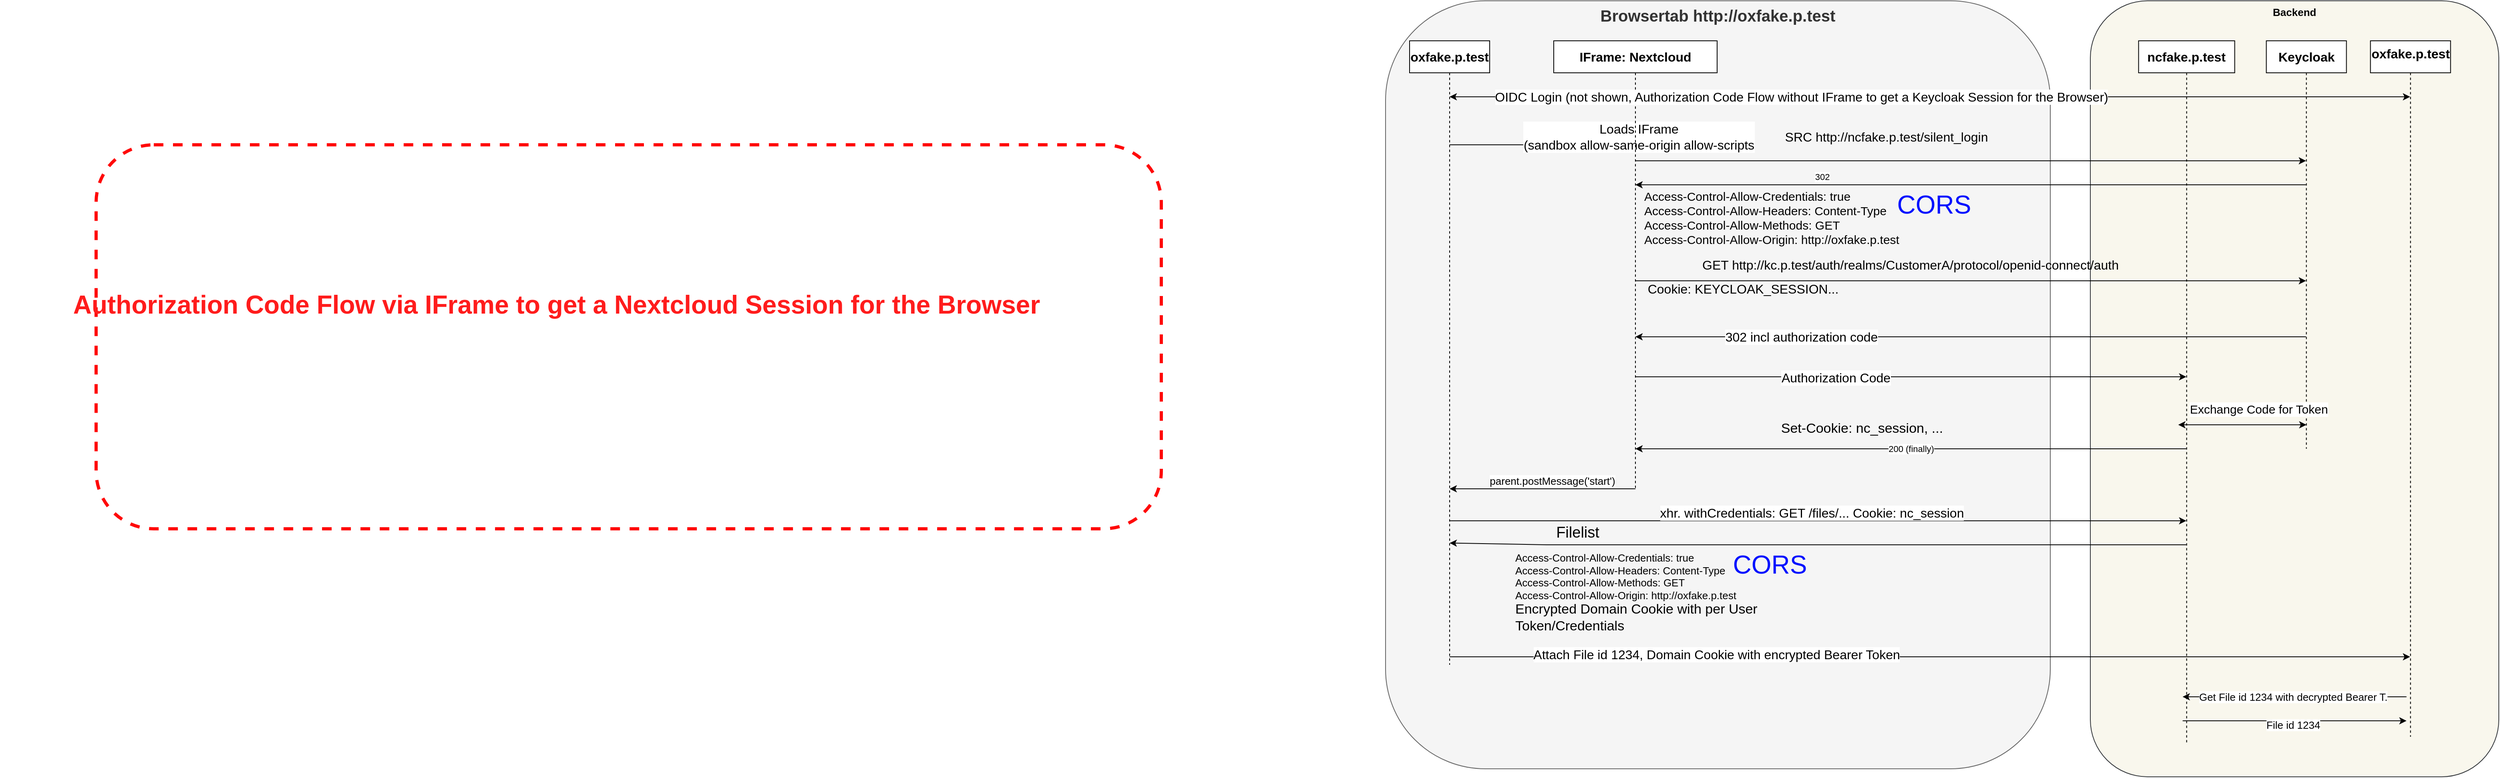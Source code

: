 <mxfile version="20.0.1" type="device"><diagram id="23iRSUPoRavnBvh4doch" name="Page-1"><mxGraphModel dx="6527" dy="2223" grid="1" gridSize="10" guides="1" tooltips="1" connect="1" arrows="1" fold="1" page="1" pageScale="1" pageWidth="827" pageHeight="1169" math="0" shadow="0"><root><mxCell id="0"/><mxCell id="1" parent="0"/><mxCell id="41" value="&lt;b style=&quot;font-size: 13px;&quot;&gt;&lt;font style=&quot;font-size: 13px;&quot;&gt;Backend&lt;/font&gt;&lt;/b&gt;" style="rounded=1;whiteSpace=wrap;html=1;fontSize=13;align=center;verticalAlign=top;fillColor=#f9f7ed;strokeColor=#36393d;arcSize=14;" parent="1" vertex="1"><mxGeometry x="880" y="70" width="510" height="970" as="geometry"/></mxCell><mxCell id="40" value="&lt;font size=&quot;1&quot;&gt;&lt;b style=&quot;font-size: 20px&quot;&gt;Browsertab http://oxfake.p.test&lt;/b&gt;&lt;/font&gt;" style="rounded=1;whiteSpace=wrap;html=1;align=center;fillColor=#f5f5f5;fontColor=#333333;strokeColor=#666666;verticalAlign=top;" parent="1" vertex="1"><mxGeometry y="70" width="830" height="960" as="geometry"/></mxCell><mxCell id="28" style="edgeStyle=none;rounded=0;orthogonalLoop=1;jettySize=auto;html=1;" parent="1" edge="1"><mxGeometry relative="1" as="geometry"><mxPoint x="80" y="250" as="sourcePoint"/><mxPoint x="312" y="250" as="targetPoint"/><Array as="points"><mxPoint x="250.5" y="250"/></Array></mxGeometry></mxCell><mxCell id="29" value="Loads IFrame&lt;br style=&quot;font-size: 16px;&quot;&gt;(sandbox allow-same-origin allow-scripts" style="edgeLabel;html=1;align=center;verticalAlign=middle;resizable=0;points=[];fontSize=16;" parent="28" vertex="1" connectable="0"><mxGeometry x="-0.041" y="-4" relative="1" as="geometry"><mxPoint x="125" y="-14" as="offset"/></mxGeometry></mxCell><mxCell id="47" style="edgeStyle=none;rounded=0;orthogonalLoop=1;jettySize=auto;html=1;fontSize=13;" parent="1" source="2" target="42" edge="1"><mxGeometry relative="1" as="geometry"><Array as="points"><mxPoint x="730" y="890"/></Array></mxGeometry></mxCell><mxCell id="48" value="&lt;font style=&quot;font-size: 16px&quot;&gt;Attach File id 1234, Domain Cookie with encrypted Bearer Token&lt;/font&gt;" style="edgeLabel;html=1;align=center;verticalAlign=middle;resizable=0;points=[];fontSize=13;" parent="47" vertex="1" connectable="0"><mxGeometry x="-0.446" y="3" relative="1" as="geometry"><mxPoint x="1" as="offset"/></mxGeometry></mxCell><mxCell id="2" value="oxfake.p.test" style="shape=umlLifeline;perimeter=lifelinePerimeter;whiteSpace=wrap;html=1;container=1;collapsible=0;recursiveResize=0;outlineConnect=0;fontSize=16;fontStyle=1" parent="1" vertex="1"><mxGeometry x="30" y="120" width="100" height="780" as="geometry"/></mxCell><mxCell id="10" style="edgeStyle=none;rounded=0;orthogonalLoop=1;jettySize=auto;html=1;fontSize=21;" parent="1" target="6" edge="1"><mxGeometry relative="1" as="geometry"><Array as="points"><mxPoint x="460.5" y="270"/></Array><mxPoint x="312" y="270" as="sourcePoint"/><mxPoint x="600" y="270" as="targetPoint"/></mxGeometry></mxCell><mxCell id="31" value="parent.postMessage('start')" style="edgeStyle=none;rounded=0;orthogonalLoop=1;jettySize=auto;html=1;fontSize=13;" parent="1" edge="1"><mxGeometry x="-0.104" y="-10" relative="1" as="geometry"><mxPoint x="312" y="680" as="sourcePoint"/><mxPoint x="80" y="680" as="targetPoint"/><Array as="points"><mxPoint x="160.5" y="680"/></Array><mxPoint as="offset"/></mxGeometry></mxCell><mxCell id="3" value="IFrame: Nextcloud" style="shape=umlLifeline;perimeter=lifelinePerimeter;whiteSpace=wrap;html=1;container=1;collapsible=0;recursiveResize=0;outlineConnect=0;fontSize=16;fontStyle=1" parent="1" vertex="1"><mxGeometry x="210" y="120" width="204" height="560" as="geometry"/></mxCell><mxCell id="11" style="edgeStyle=none;rounded=0;orthogonalLoop=1;jettySize=auto;html=1;fontSize=21;" parent="1" source="6" edge="1"><mxGeometry relative="1" as="geometry"><mxPoint x="600" y="300" as="sourcePoint"/><mxPoint x="312" y="300" as="targetPoint"/><Array as="points"><mxPoint x="430.5" y="300"/></Array></mxGeometry></mxCell><mxCell id="15" value="302" style="edgeLabel;html=1;align=center;verticalAlign=middle;resizable=0;points=[];" parent="11" vertex="1" connectable="0"><mxGeometry x="0.444" y="-4" relative="1" as="geometry"><mxPoint y="-6" as="offset"/></mxGeometry></mxCell><mxCell id="35" style="edgeStyle=none;rounded=0;orthogonalLoop=1;jettySize=auto;html=1;" parent="1" source="5" edge="1"><mxGeometry relative="1" as="geometry"><mxPoint x="600.33" y="750" as="sourcePoint"/><mxPoint x="80" y="747.772" as="targetPoint"/><Array as="points"><mxPoint x="410.83" y="750"/><mxPoint x="200.83" y="750"/></Array></mxGeometry></mxCell><mxCell id="5" value="ncfake.p.test" style="shape=umlLifeline;perimeter=lifelinePerimeter;whiteSpace=wrap;html=1;container=1;collapsible=0;recursiveResize=0;outlineConnect=0;size=40;fontSize=16;fontStyle=1" parent="1" vertex="1"><mxGeometry x="940.25" y="120" width="120" height="880" as="geometry"/></mxCell><mxCell id="20" style="edgeStyle=none;rounded=0;orthogonalLoop=1;jettySize=auto;html=1;" parent="1" target="6" edge="1"><mxGeometry relative="1" as="geometry"><mxPoint x="312" y="420" as="sourcePoint"/><mxPoint x="760" y="420" as="targetPoint"/><Array as="points"><mxPoint x="320.5" y="420"/></Array></mxGeometry></mxCell><mxCell id="6" value="Keycloak" style="shape=umlLifeline;perimeter=lifelinePerimeter;whiteSpace=wrap;html=1;container=1;collapsible=0;recursiveResize=0;outlineConnect=0;fontSize=16;fontStyle=1" parent="1" vertex="1"><mxGeometry x="1099.75" y="120" width="100" height="510" as="geometry"/></mxCell><mxCell id="12" value="&lt;div style=&quot;font-size: 15px&quot;&gt;&lt;font style=&quot;font-size: 15px&quot;&gt;Access-Control-Allow-Credentials: true&lt;/font&gt;&lt;/div&gt;&lt;div style=&quot;font-size: 15px&quot;&gt;&lt;font style=&quot;font-size: 15px&quot;&gt;Access-Control-Allow-Headers: Content-Type&lt;/font&gt;&lt;/div&gt;&lt;div style=&quot;font-size: 15px&quot;&gt;&lt;font style=&quot;font-size: 15px&quot;&gt;Access-Control-Allow-Methods: GET&lt;/font&gt;&lt;/div&gt;&lt;div style=&quot;font-size: 15px&quot;&gt;&lt;font style=&quot;font-size: 15px&quot;&gt;Access-Control-Allow-Origin: http://oxfake.p.test&lt;/font&gt;&lt;/div&gt;&lt;div style=&quot;font-size: 15px&quot;&gt;&lt;br&gt;&lt;/div&gt;" style="text;html=1;strokeColor=none;fillColor=none;align=left;verticalAlign=middle;whiteSpace=wrap;rounded=0;fontSize=16;" parent="1" vertex="1"><mxGeometry x="320.5" y="330" width="350" height="40" as="geometry"/></mxCell><mxCell id="13" value="SRC http://ncfake.p.test/silent_login" style="text;html=1;align=center;verticalAlign=middle;resizable=0;points=[];autosize=1;strokeColor=none;fillColor=none;fontSize=16;" parent="1" vertex="1"><mxGeometry x="490.0" y="230" width="270" height="20" as="geometry"/></mxCell><mxCell id="16" value="" style="endArrow=classic;html=1;rounded=0;" parent="1" source="6" edge="1"><mxGeometry width="50" height="50" relative="1" as="geometry"><mxPoint x="760" y="490" as="sourcePoint"/><mxPoint x="312" y="490" as="targetPoint"/><Array as="points"><mxPoint x="540.5" y="490"/><mxPoint x="330.5" y="490"/></Array></mxGeometry></mxCell><mxCell id="21" value="302 incl authorization code" style="edgeLabel;html=1;align=center;verticalAlign=middle;resizable=0;points=[];fontSize=16;" parent="16" vertex="1" connectable="0"><mxGeometry x="0.622" y="-3" relative="1" as="geometry"><mxPoint x="48" y="3" as="offset"/></mxGeometry></mxCell><mxCell id="18" value="Cookie: KEYCLOAK_SESSION..." style="text;html=1;align=center;verticalAlign=middle;resizable=0;points=[];autosize=1;strokeColor=none;fillColor=none;fontSize=16;" parent="1" vertex="1"><mxGeometry x="315.5" y="420" width="260" height="20" as="geometry"/></mxCell><mxCell id="22" value="" style="endArrow=classic;html=1;rounded=0;" parent="1" target="5" edge="1"><mxGeometry width="50" height="50" relative="1" as="geometry"><mxPoint x="312" y="540" as="sourcePoint"/><mxPoint x="600" y="540" as="targetPoint"/><Array as="points"><mxPoint x="530.5" y="540"/></Array></mxGeometry></mxCell><mxCell id="23" value="Authorization Code" style="edgeLabel;html=1;align=center;verticalAlign=middle;resizable=0;points=[];fontSize=16;" parent="22" vertex="1" connectable="0"><mxGeometry x="-0.278" y="-1" relative="1" as="geometry"><mxPoint x="1" as="offset"/></mxGeometry></mxCell><mxCell id="25" value="&lt;font style=&quot;font-size: 15px&quot;&gt;Exchange Code for Token&lt;/font&gt;" style="endArrow=classic;startArrow=classic;html=1;rounded=0;" parent="1" edge="1"><mxGeometry x="0.253" y="20" width="50" height="50" relative="1" as="geometry"><mxPoint x="989.75" y="600" as="sourcePoint"/><mxPoint x="1149.75" y="600" as="targetPoint"/><Array as="points"><mxPoint x="1030.25" y="600"/><mxPoint x="1100" y="600"/></Array><mxPoint as="offset"/></mxGeometry></mxCell><mxCell id="27" value="200 (finally)" style="edgeStyle=none;rounded=0;orthogonalLoop=1;jettySize=auto;html=1;" parent="1" source="5" edge="1"><mxGeometry relative="1" as="geometry"><mxPoint x="600" y="630" as="sourcePoint"/><mxPoint x="312" y="630" as="targetPoint"/><Array as="points"><mxPoint x="350.5" y="630"/></Array></mxGeometry></mxCell><mxCell id="30" value="&lt;font style=&quot;font-size: 17px&quot;&gt;Set-Cookie: nc_session, ...&lt;br&gt;&lt;br&gt;&lt;/font&gt;" style="text;html=1;strokeColor=none;fillColor=none;align=center;verticalAlign=middle;whiteSpace=wrap;rounded=0;fontSize=13;" parent="1" vertex="1"><mxGeometry x="360" y="600" width="470" height="30" as="geometry"/></mxCell><mxCell id="33" value="" style="endArrow=classic;html=1;rounded=0;" parent="1" target="5" edge="1"><mxGeometry width="50" height="50" relative="1" as="geometry"><mxPoint x="80.497" y="720" as="sourcePoint"/><mxPoint x="600.83" y="720" as="targetPoint"/></mxGeometry></mxCell><mxCell id="34" value="&lt;font style=&quot;font-size: 16px;&quot;&gt;xhr. withCredentials: GET /files/... Cookie: nc_session&lt;/font&gt;" style="edgeLabel;html=1;align=center;verticalAlign=middle;resizable=0;points=[];fontSize=16;" parent="33" vertex="1" connectable="0"><mxGeometry x="0.118" y="-3" relative="1" as="geometry"><mxPoint x="-63" y="-13" as="offset"/></mxGeometry></mxCell><mxCell id="36" value="&lt;div style=&quot;font-size: 13px&quot;&gt;Access-Control-Allow-Credentials: true&lt;/div&gt;&lt;div style=&quot;font-size: 13px&quot;&gt;Access-Control-Allow-Headers: Content-Type&lt;/div&gt;&lt;div style=&quot;font-size: 13px&quot;&gt;Access-Control-Allow-Methods: GET&lt;/div&gt;&lt;div style=&quot;font-size: 13px&quot;&gt;Access-Control-Allow-Origin: http://oxfake.p.test&lt;/div&gt;&lt;div style=&quot;font-size: 13px&quot;&gt;&lt;span style=&quot;font-size: 17px ; text-align: center&quot;&gt;Encrypted Domain Cookie with per User Token/Credentials&lt;/span&gt;&lt;br&gt;&lt;/div&gt;" style="text;html=1;strokeColor=none;fillColor=none;align=left;verticalAlign=middle;whiteSpace=wrap;rounded=0;fontSize=13;" parent="1" vertex="1"><mxGeometry x="160" y="790" width="350" height="40" as="geometry"/></mxCell><mxCell id="42" value="&lt;font style=&quot;font-size: 16px;&quot;&gt;oxfake.p.test&lt;/font&gt;" style="shape=umlLifeline;perimeter=lifelinePerimeter;whiteSpace=wrap;html=1;container=1;collapsible=0;recursiveResize=0;outlineConnect=0;fontSize=16;align=center;verticalAlign=top;fontStyle=1" parent="1" vertex="1"><mxGeometry x="1229.75" y="120" width="100" height="870" as="geometry"/></mxCell><mxCell id="44" value="" style="endArrow=classic;startArrow=classic;html=1;rounded=0;fontSize=13;" parent="1" source="2" target="42" edge="1"><mxGeometry width="50" height="50" relative="1" as="geometry"><mxPoint x="550" y="470" as="sourcePoint"/><mxPoint x="600" y="420" as="targetPoint"/><Array as="points"><mxPoint x="840" y="190"/></Array></mxGeometry></mxCell><mxCell id="45" value="OIDC Login (not shown, Authorization Code Flow without IFrame to get a Keycloak Session for the Browser)" style="edgeLabel;html=1;align=center;verticalAlign=middle;resizable=0;points=[];fontSize=16;" parent="44" vertex="1" connectable="0"><mxGeometry x="-0.268" relative="1" as="geometry"><mxPoint as="offset"/></mxGeometry></mxCell><mxCell id="49" value="" style="endArrow=classic;html=1;rounded=0;fontSize=13;" parent="1" edge="1"><mxGeometry width="50" height="50" relative="1" as="geometry"><mxPoint x="1274.75" y="940" as="sourcePoint"/><mxPoint x="995.25" y="940" as="targetPoint"/><Array as="points"><mxPoint x="1085.25" y="940"/></Array></mxGeometry></mxCell><mxCell id="50" value="Get File id 1234 with decrypted Bearer T." style="edgeLabel;html=1;align=center;verticalAlign=middle;resizable=0;points=[];fontSize=13;" parent="49" vertex="1" connectable="0"><mxGeometry x="0.169" y="-2" relative="1" as="geometry"><mxPoint x="21" y="2" as="offset"/></mxGeometry></mxCell><mxCell id="51" value="" style="endArrow=classic;html=1;rounded=0;fontSize=13;" parent="1" edge="1"><mxGeometry width="50" height="50" relative="1" as="geometry"><mxPoint x="995.25" y="970" as="sourcePoint"/><mxPoint x="1274.75" y="970" as="targetPoint"/><Array as="points"><mxPoint x="1205.25" y="970"/></Array></mxGeometry></mxCell><mxCell id="52" value="File id 1234" style="edgeLabel;html=1;align=center;verticalAlign=middle;resizable=0;points=[];fontSize=13;" parent="51" vertex="1" connectable="0"><mxGeometry x="-0.017" y="-5" relative="1" as="geometry"><mxPoint as="offset"/></mxGeometry></mxCell><mxCell id="54" value="&lt;font style=&quot;font-size: 19px&quot;&gt;Filelist&lt;/font&gt;" style="text;html=1;strokeColor=none;fillColor=none;align=center;verticalAlign=middle;whiteSpace=wrap;rounded=0;fontSize=16;" parent="1" vertex="1"><mxGeometry x="210" y="720" width="60" height="30" as="geometry"/></mxCell><mxCell id="17" value="&lt;font style=&quot;font-size: 16px&quot;&gt;GET http://kc.p.test/auth/realms/CustomerA/protocol/openid-connect/auth&lt;/font&gt;" style="text;html=1;align=center;verticalAlign=middle;resizable=0;points=[];autosize=1;strokeColor=none;fillColor=none;" parent="1" vertex="1"><mxGeometry x="390" y="390" width="530" height="20" as="geometry"/></mxCell><mxCell id="55" value="" style="rounded=1;whiteSpace=wrap;html=1;fillColor=none;dashed=1;strokeWidth=4;strokeColor=#FF0808;" parent="1" vertex="1"><mxGeometry x="-1610" y="250" width="1330" height="480" as="geometry"/></mxCell><mxCell id="56" value="&lt;font style=&quot;font-size: 32px&quot; color=&quot;#ff1c1c&quot;&gt;&lt;b&gt;Authorization Code Flow via IFrame to get a Nextcloud Session for the Browser&lt;/b&gt;&lt;/font&gt;" style="text;html=1;strokeColor=none;fillColor=none;align=center;verticalAlign=middle;whiteSpace=wrap;rounded=0;dashed=1;" parent="1" vertex="1"><mxGeometry x="-1730" y="410" width="1390" height="80" as="geometry"/></mxCell><mxCell id="57" value="&lt;font color=&quot;#0011ff&quot;&gt;CORS&lt;/font&gt;" style="text;html=1;strokeColor=none;fillColor=none;align=center;verticalAlign=middle;whiteSpace=wrap;rounded=0;dashed=1;fontSize=32;fontColor=#FF1C1C;" parent="1" vertex="1"><mxGeometry x="655" y="310" width="60" height="30" as="geometry"/></mxCell><mxCell id="58" value="&lt;font color=&quot;#0011ff&quot;&gt;CORS&lt;/font&gt;" style="text;html=1;strokeColor=none;fillColor=none;align=center;verticalAlign=middle;whiteSpace=wrap;rounded=0;dashed=1;fontSize=32;fontColor=#FF1C1C;" parent="1" vertex="1"><mxGeometry x="450" y="760" width="60" height="30" as="geometry"/></mxCell></root></mxGraphModel></diagram></mxfile>